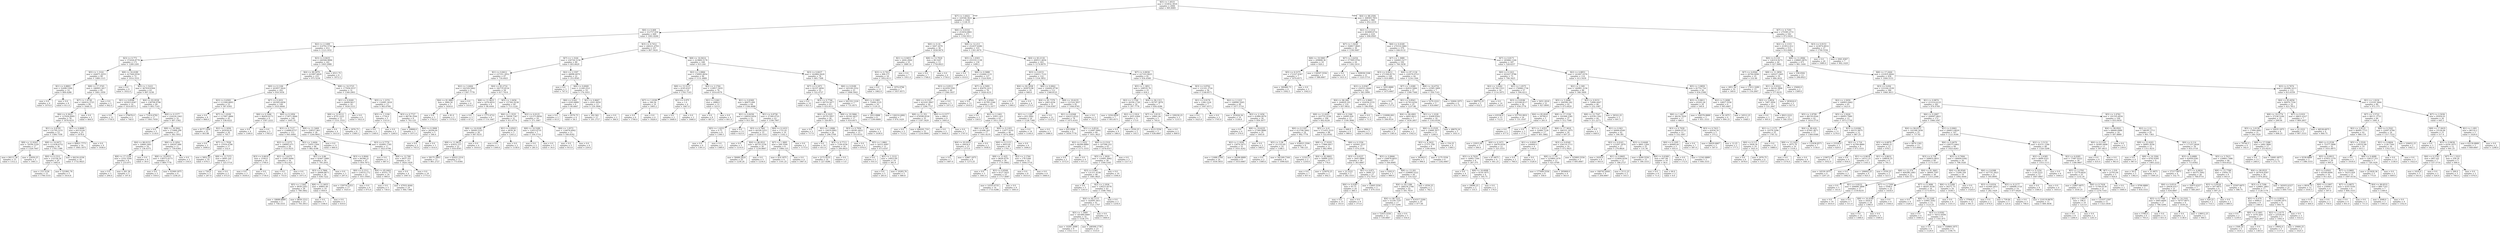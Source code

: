 digraph Tree {
node [shape=box] ;
0 [label="X[5] <= 1.8533\nmse = 333832.3918\nsamples = 2000\nvalue = 995.8085"] ;
1 [label="X[7] <= 3.4022\nmse = 320540.3621\nsamples = 1040\nvalue = 1128.35"] ;
0 -> 1 [labeldistance=2.5, labelangle=45, headlabel="True"] ;
2 [label="X[6] <= 0.468\nmse = 312757.656\nsamples = 669\nvalue = 1001.8266"] ;
1 -> 2 ;
3 [label="X[2] <= 2.1499\nmse = 314702.5742\nsamples = 412\nvalue = 1123.1432"] ;
2 -> 3 ;
4 [label="X[3] <= 0.773\nmse = 372026.8778\nsamples = 171\nvalue = 1289.2281"] ;
3 -> 4 ;
5 [label="X[5] <= 1.3142\nmse = 244071.8255\nsamples = 99\nvalue = 1489.1515"] ;
4 -> 5 ;
6 [label="X[1] <= 0.8893\nmse = 52498.5306\nsamples = 14\nvalue = 809.4286"] ;
5 -> 6 ;
7 [label="mse = 0.0\nsamples = 6\nvalue = 1074.0"] ;
6 -> 7 ;
8 [label="mse = 0.0\nsamples = 8\nvalue = 611.0"] ;
6 -> 8 ;
9 [label="X[8] <= 17.3745\nmse = 186993.3417\nsamples = 85\nvalue = 1601.1059"] ;
5 -> 9 ;
10 [label="X[7] <= 1.8738\nmse = 160414.3725\nsamples = 80\nvalue = 1648.55"] ;
9 -> 10 ;
11 [label="X[6] <= 0.3623\nmse = 127626.6095\nsamples = 78\nvalue = 1678.9231"] ;
10 -> 11 ;
12 [label="X[1] <= 0.8795\nmse = 131795.5151\nsamples = 53\nvalue = 1584.7358"] ;
11 -> 12 ;
13 [label="X[8] <= 12.9163\nmse = 79194.5329\nsamples = 17\nvalue = 1329.7647"] ;
12 -> 13 ;
14 [label="mse = 84111.36\nsamples = 15\nvalue = 1312.2"] ;
13 -> 14 ;
15 [label="mse = 22650.25\nsamples = 2\nvalue = 1461.5"] ;
13 -> 15 ;
16 [label="X[8] <= 14.0473\nmse = 111438.6752\nsamples = 36\nvalue = 1705.1389"] ;
12 -> 16 ;
17 [label="X[0] <= 0.1512\nmse = 132158.24\nsamples = 20\nvalue = 1683.6"] ;
16 -> 17 ;
18 [label="mse = 153.3156\nsamples = 15\nvalue = 1706.5333"] ;
17 -> 18 ;
19 [label="mse = 521861.76\nsamples = 5\nvalue = 1614.8"] ;
17 -> 19 ;
20 [label="mse = 84234.4336\nsamples = 16\nvalue = 1732.0625"] ;
16 -> 20 ;
21 [label="X[1] <= 0.8689\nmse = 60110.64\nsamples = 25\nvalue = 1878.6"] ;
11 -> 21 ;
22 [label="mse = 90821.7773\nsamples = 16\nvalue = 1845.1875"] ;
21 -> 22 ;
23 [label="mse = 0.0\nsamples = 9\nvalue = 1938.0"] ;
21 -> 23 ;
24 [label="mse = 0.0\nsamples = 2\nvalue = 464.0"] ;
10 -> 24 ;
25 [label="mse = 0.0\nsamples = 5\nvalue = 842.0"] ;
9 -> 25 ;
26 [label="X[8] <= 16.4189\nmse = 417440.0556\nsamples = 72\nvalue = 1014.3333"] ;
4 -> 26 ;
27 [label="mse = 0.0\nsamples = 9\nvalue = 1832.0"] ;
26 -> 27 ;
28 [label="X[5] <= 1.5223\nmse = 367918.6304\nsamples = 63\nvalue = 897.5238"] ;
26 -> 28 ;
29 [label="X[1] <= 0.8596\nmse = 165923.8367\nsamples = 14\nvalue = 1610.8571"] ;
28 -> 29 ;
30 [label="mse = 0.0\nsamples = 12\nvalue = 1756.0"] ;
29 -> 30 ;
31 [label="mse = 276676.0\nsamples = 2\nvalue = 740.0"] ;
29 -> 31 ;
32 [label="X[4] <= 83.9558\nmse = 238708.9796\nsamples = 49\nvalue = 693.7143"] ;
28 -> 32 ;
33 [label="mse = 71414.6782\nsamples = 17\nvalue = 1063.7059"] ;
32 -> 33 ;
34 [label="X[0] <= 0.1577\nmse = 216224.1943\nsamples = 32\nvalue = 497.1562"] ;
32 -> 34 ;
35 [label="mse = 0.0\nsamples = 5\nvalue = 1118.0"] ;
34 -> 35 ;
36 [label="X[8] <= 18.5842\nmse = 171668.299\nsamples = 27\nvalue = 382.1852"] ;
34 -> 36 ;
37 [label="X[4] <= 88.0153\nmse = 10660.2461\nsamples = 16\nvalue = 136.4375"] ;
36 -> 37 ;
38 [label="X[8] <= 17.1536\nmse = 2332.3594\nsamples = 8\nvalue = 233.875"] ;
37 -> 38 ;
39 [label="mse = 0.0\nsamples = 3\nvalue = 294.0"] ;
38 -> 39 ;
40 [label="mse = 261.36\nsamples = 5\nvalue = 197.8"] ;
38 -> 40 ;
41 [label="mse = 0.0\nsamples = 8\nvalue = 39.0"] ;
37 -> 41 ;
42 [label="X[6] <= 0.1854\nmse = 190247.686\nsamples = 11\nvalue = 739.6364"] ;
36 -> 42 ;
43 [label="X[8] <= 19.9553\nmse = 139372.6173\nsamples = 9\nvalue = 869.7778"] ;
42 -> 43 ;
44 [label="mse = 0.0\nsamples = 5\nvalue = 559.0"] ;
43 -> 44 ;
45 [label="mse = 41949.1875\nsamples = 4\nvalue = 1258.25"] ;
43 -> 45 ;
46 [label="mse = 0.0\nsamples = 2\nvalue = 154.0"] ;
42 -> 46 ;
47 [label="X[3] <= 0.9435\nmse = 240568.9896\nsamples = 241\nvalue = 1005.2988"] ;
3 -> 47 ;
48 [label="X[4] <= 89.5979\nmse = 221897.6829\nsamples = 233\nvalue = 975.5236"] ;
47 -> 48 ;
49 [label="X[0] <= 0.1106\nmse = 203957.5624\nsamples = 202\nvalue = 918.1634"] ;
48 -> 49 ;
50 [label="X[3] <= 0.6583\nmse = 113300.6693\nsamples = 53\nvalue = 587.8302"] ;
49 -> 50 ;
51 [label="mse = 0.0\nsamples = 8\nvalue = 868.0"] ;
50 -> 51 ;
52 [label="X[7] <= 1.0109\nmse = 117007.4884\nsamples = 45\nvalue = 538.0222"] ;
50 -> 52 ;
53 [label="mse = 8177.1456\nsamples = 25\nvalue = 403.88"] ;
52 -> 53 ;
54 [label="X[2] <= 2.1836\nmse = 202436.91\nsamples = 20\nvalue = 705.7"] ;
52 -> 54 ;
55 [label="mse = 0.0\nsamples = 3\nvalue = 1690.0"] ;
54 -> 55 ;
56 [label="X[7] <= 1.7938\nmse = 37016.4706\nsamples = 17\nvalue = 532.0"] ;
54 -> 56 ;
57 [label="mse = 5852.25\nsamples = 10\nvalue = 676.5"] ;
56 -> 57 ;
58 [label="X[8] <= 13.7372\nmse = 9095.102\nsamples = 7\nvalue = 325.5714"] ;
56 -> 58 ;
59 [label="mse = 726.0\nsamples = 5\nvalue = 267.0"] ;
58 -> 59 ;
60 [label="mse = 0.0\nsamples = 2\nvalue = 472.0"] ;
58 -> 60 ;
61 [label="X[7] <= 0.2031\nmse = 183583.6458\nsamples = 149\nvalue = 1035.6644"] ;
49 -> 61 ;
62 [label="X[6] <= 0.3266\nmse = 96450.6173\nsamples = 9\nvalue = 1507.2222"] ;
61 -> 62 ;
63 [label="mse = 0.0\nsamples = 4\nvalue = 1160.0"] ;
62 -> 63 ;
64 [label="mse = 0.0\nsamples = 5\nvalue = 1785.0"] ;
62 -> 64 ;
65 [label="X[0] <= 0.1856\nmse = 173971.0846\nsamples = 140\nvalue = 1005.35"] ;
61 -> 65 ;
66 [label="X[3] <= 0.7127\nmse = 114889.6757\nsamples = 112\nvalue = 945.4464"] ;
65 -> 66 ;
67 [label="X[2] <= 2.2275\nmse = 196663.071\nsamples = 26\nvalue = 1153.9231"] ;
66 -> 67 ;
68 [label="X[3] <= 0.6618\nmse = 2100.0\nsamples = 10\nvalue = 1700.0"] ;
67 -> 68 ;
69 [label="mse = 0.0\nsamples = 3\nvalue = 1630.0"] ;
68 -> 69 ;
70 [label="mse = 0.0\nsamples = 7\nvalue = 1730.0"] ;
68 -> 70 ;
71 [label="X[2] <= 3.6275\nmse = 15405.6094\nsamples = 16\nvalue = 812.625"] ;
67 -> 71 ;
72 [label="mse = 0.0\nsamples = 13\nvalue = 753.0"] ;
71 -> 72 ;
73 [label="mse = 0.0\nsamples = 3\nvalue = 1071.0"] ;
71 -> 73 ;
74 [label="X[2] <= 3.4404\nmse = 73055.1504\nsamples = 86\nvalue = 882.4186"] ;
66 -> 74 ;
75 [label="X[1] <= 0.86\nmse = 45467.5989\nsamples = 39\nvalue = 795.2051"] ;
74 -> 75 ;
76 [label="X[3] <= 0.7866\nmse = 26848.8673\nsamples = 36\nvalue = 836.7222"] ;
75 -> 76 ;
77 [label="X[5] <= 1.5362\nmse = 9939.2263\nsamples = 26\nvalue = 789.3462"] ;
76 -> 77 ;
78 [label="mse = 18688.8889\nsamples = 3\nvalue = 758.3333"] ;
77 -> 78 ;
79 [label="mse = 8656.1512\nsamples = 23\nvalue = 793.3913"] ;
77 -> 79 ;
80 [label="X[8] <= 11.9455\nmse = 49805.49\nsamples = 10\nvalue = 959.9"] ;
76 -> 80 ;
81 [label="mse = 0.0\nsamples = 7\nvalue = 1106.0"] ;
80 -> 81 ;
82 [label="mse = 0.0\nsamples = 3\nvalue = 619.0"] ;
80 -> 82 ;
83 [label="mse = 0.0\nsamples = 3\nvalue = 297.0"] ;
75 -> 83 ;
84 [label="X[3] <= 0.9044\nmse = 84398.21\nsamples = 47\nvalue = 954.7872"] ;
74 -> 84 ;
85 [label="X[0] <= 0.1512\nmse = 118533.172\nsamples = 23\nvalue = 1011.9565"] ;
84 -> 85 ;
86 [label="mse = 159716.2353\nsamples = 17\nvalue = 1025.0"] ;
85 -> 86 ;
87 [label="mse = 0.0\nsamples = 6\nvalue = 975.0"] ;
85 -> 87 ;
88 [label="X[4] <= 85.0402\nmse = 45551.75\nsamples = 24\nvalue = 900.0"] ;
84 -> 88 ;
89 [label="mse = 0.0\nsamples = 5\nvalue = 730.0"] ;
88 -> 89 ;
90 [label="mse = 47932.4044\nsamples = 19\nvalue = 944.7368"] ;
88 -> 90 ;
91 [label="X[8] <= 11.5469\nmse = 338527.963\nsamples = 28\nvalue = 1244.9643"] ;
65 -> 91 ;
92 [label="mse = 0.0\nsamples = 11\nvalue = 660.0"] ;
91 -> 92 ;
93 [label="X[3] <= 0.7779\nmse = 192895.7785\nsamples = 17\nvalue = 1623.4706"] ;
91 -> 93 ;
94 [label="mse = 0.0\nsamples = 3\nvalue = 687.0"] ;
93 -> 94 ;
95 [label="X[8] <= 12.768\nmse = 6037.551\nsamples = 14\nvalue = 1824.1429"] ;
93 -> 95 ;
96 [label="mse = 0.0\nsamples = 4\nvalue = 1947.0"] ;
95 -> 96 ;
97 [label="mse = 0.0\nsamples = 10\nvalue = 1775.0"] ;
95 -> 97 ;
98 [label="X[8] <= 14.5725\nmse = 177656.9157\nsamples = 31\nvalue = 1349.2903"] ;
48 -> 98 ;
99 [label="X[1] <= 0.9269\nmse = 24609.0617\nsamples = 18\nvalue = 1628.2222"] ;
98 -> 99 ;
100 [label="X[8] <= 12.9112\nmse = 8751.2222\nsamples = 12\nvalue = 1531.3333"] ;
99 -> 100 ;
101 [label="mse = 0.0\nsamples = 4\nvalue = 1415.0"] ;
100 -> 101 ;
102 [label="mse = 2976.75\nsamples = 8\nvalue = 1589.5"] ;
100 -> 102 ;
103 [label="mse = 0.0\nsamples = 6\nvalue = 1822.0"] ;
99 -> 103 ;
104 [label="X[5] <= 1.2374\nmse = 132681.3018\nsamples = 13\nvalue = 963.0769"] ;
98 -> 104 ;
105 [label="X[5] <= 1.1194\nmse = 1734.0\nsamples = 5\nvalue = 1315.0"] ;
104 -> 105 ;
106 [label="mse = 0.0\nsamples = 3\nvalue = 1349.0"] ;
105 -> 106 ;
107 [label="mse = 0.0\nsamples = 2\nvalue = 1264.0"] ;
105 -> 107 ;
108 [label="X[3] <= 0.7727\nmse = 88738.3594\nsamples = 8\nvalue = 743.125"] ;
104 -> 108 ;
109 [label="mse = 20808.0\nsamples = 3\nvalue = 1071.0"] ;
108 -> 109 ;
110 [label="X[6] <= 0.3908\nmse = 26294.64\nsamples = 5\nvalue = 546.4"] ;
108 -> 110 ;
111 [label="mse = 0.0\nsamples = 2\nvalue = 745.0"] ;
110 -> 111 ;
112 [label="mse = 0.0\nsamples = 3\nvalue = 414.0"] ;
110 -> 112 ;
113 [label="mse = 6511.75\nsamples = 8\nvalue = 1872.5"] ;
47 -> 113 ;
114 [label="X[3] <= 0.7412\nmse = 248221.4703\nsamples = 257\nvalue = 807.3424"] ;
2 -> 114 ;
115 [label="X[7] <= 1.3164\nmse = 230726.5156\nsamples = 89\nvalue = 603.6629"] ;
114 -> 115 ;
116 [label="X[1] <= 0.8412\nmse = 237351.2052\nsamples = 67\nvalue = 718.4925"] ;
115 -> 116 ;
117 [label="X[2] <= 3.4404\nmse = 102329.5062\nsamples = 9\nvalue = 1367.7778"] ;
116 -> 117 ;
118 [label="X[4] <= 81.9883\nmse = 3964.56\nsamples = 5\nvalue = 1650.8"] ;
117 -> 118 ;
119 [label="mse = 0.0\nsamples = 3\nvalue = 1702.0"] ;
118 -> 119 ;
120 [label="mse = 81.0\nsamples = 2\nvalue = 1574.0"] ;
118 -> 120 ;
121 [label="mse = 0.0\nsamples = 4\nvalue = 1014.0"] ;
117 -> 121 ;
122 [label="X[4] <= 83.2732\nmse = 182735.8124\nsamples = 58\nvalue = 617.7414"] ;
116 -> 122 ;
123 [label="X[8] <= 11.9633\nmse = 1676.6914\nsamples = 9\nvalue = 98.4444"] ;
122 -> 123 ;
124 [label="mse = 0.0\nsamples = 3\nvalue = 67.0"] ;
123 -> 124 ;
125 [label="mse = 1773.4722\nsamples = 6\nvalue = 114.1667"] ;
123 -> 125 ;
126 [label="X[5] <= 1.0456\nmse = 157362.9238\nsamples = 49\nvalue = 713.1224"] ;
122 -> 126 ;
127 [label="X[6] <= 1.3535\nmse = 70938.7347\nsamples = 31\nvalue = 911.6774"] ;
126 -> 127 ;
128 [label="X[8] <= 14.0108\nmse = 58449.5325\nsamples = 26\nvalue = 847.9231"] ;
127 -> 128 ;
129 [label="X[8] <= 11.9633\nmse = 63432.157\nsamples = 22\nvalue = 818.4545"] ;
128 -> 129 ;
130 [label="mse = 58175.2893\nsamples = 11\nvalue = 861.2727"] ;
129 -> 130 ;
131 [label="mse = 65022.2314\nsamples = 11\nvalue = 775.6364"] ;
129 -> 131 ;
132 [label="mse = 0.0\nsamples = 4\nvalue = 1010.0"] ;
128 -> 132 ;
133 [label="X[1] <= 0.8503\nmse = 4839.36\nsamples = 5\nvalue = 1243.2"] ;
127 -> 133 ;
134 [label="mse = 0.0\nsamples = 3\nvalue = 1300.0"] ;
133 -> 134 ;
135 [label="mse = 0.0\nsamples = 2\nvalue = 1158.0"] ;
133 -> 135 ;
136 [label="X[2] <= 6.0125\nmse = 121373.8056\nsamples = 18\nvalue = 371.1667"] ;
126 -> 136 ;
137 [label="X[8] <= 10.5289\nmse = 12453.6735\nsamples = 7\nvalue = 104.5714"] ;
136 -> 137 ;
138 [label="mse = 0.0\nsamples = 2\nvalue = 281.0"] ;
137 -> 138 ;
139 [label="mse = 4.0\nsamples = 5\nvalue = 34.0"] ;
137 -> 139 ;
140 [label="X[6] <= 1.0572\nmse = 116676.6942\nsamples = 11\nvalue = 540.8182"] ;
136 -> 140 ;
141 [label="mse = 0.0\nsamples = 5\nvalue = 915.0"] ;
140 -> 141 ;
142 [label="mse = 0.0\nsamples = 6\nvalue = 229.0"] ;
140 -> 142 ;
143 [label="X[2] <= 2.1597\nmse = 48098.4979\nsamples = 22\nvalue = 253.9545"] ;
115 -> 143 ;
144 [label="mse = 0.0\nsamples = 3\nvalue = 747.0"] ;
143 -> 144 ;
145 [label="X[6] <= 0.6949\nmse = 11249.2521\nsamples = 19\nvalue = 176.1053"] ;
143 -> 145 ;
146 [label="X[6] <= 0.641\nmse = 6393.8889\nsamples = 6\nvalue = 60.6667"] ;
145 -> 146 ;
147 [label="mse = 0.0\nsamples = 2\nvalue = 65.0"] ;
146 -> 147 ;
148 [label="mse = 9576.75\nsamples = 4\nvalue = 58.5"] ;
146 -> 148 ;
149 [label="X[1] <= 0.8667\nmse = 4501.0059\nsamples = 13\nvalue = 229.3846"] ;
145 -> 149 ;
150 [label="mse = 182.562\nsamples = 11\nvalue = 201.2727"] ;
149 -> 150 ;
151 [label="mse = 0.0\nsamples = 2\nvalue = 384.0"] ;
149 -> 151 ;
152 [label="X[8] <= 16.9414\nmse = 223869.5178\nsamples = 168\nvalue = 915.244"] ;
114 -> 152 ;
153 [label="X[2] <= 2.0866\nmse = 176005.8054\nsamples = 90\nvalue = 1131.4889"] ;
152 -> 153 ;
154 [label="X[8] <= 15.5137\nmse = 4145.6327\nsamples = 14\nvalue = 1765.7143"] ;
153 -> 154 ;
155 [label="X[7] <= 1.0199\nmse = 346.56\nsamples = 10\nvalue = 1805.2"] ;
154 -> 155 ;
156 [label="mse = 0.0\nsamples = 6\nvalue = 1790.0"] ;
155 -> 156 ;
157 [label="mse = 0.0\nsamples = 4\nvalue = 1828.0"] ;
155 -> 157 ;
158 [label="X[1] <= 0.975\nmse = 1.0\nsamples = 4\nvalue = 1667.0"] ;
154 -> 158 ;
159 [label="mse = 0.0\nsamples = 2\nvalue = 1668.0"] ;
158 -> 159 ;
160 [label="mse = 0.0\nsamples = 2\nvalue = 1666.0"] ;
158 -> 160 ;
161 [label="X[2] <= 2.1764\nmse = 119917.5935\nsamples = 76\nvalue = 1014.6579"] ;
153 -> 161 ;
162 [label="X[1] <= 0.841\nmse = 2888.0\nsamples = 12\nvalue = 525.0"] ;
161 -> 162 ;
163 [label="mse = 0.0\nsamples = 8\nvalue = 487.0"] ;
162 -> 163 ;
164 [label="mse = 0.0\nsamples = 4\nvalue = 601.0"] ;
162 -> 164 ;
165 [label="X[1] <= 0.8369\nmse = 88475.499\nsamples = 64\nvalue = 1106.4688"] ;
161 -> 165 ;
166 [label="X[1] <= 0.8258\nmse = 138916.0454\nsamples = 21\nvalue = 915.381"] ;
165 -> 166 ;
167 [label="X[5] <= 1.0253\nmse = 0.75\nsamples = 8\nvalue = 1390.5"] ;
166 -> 167 ;
168 [label="mse = 0.0\nsamples = 6\nvalue = 1391.0"] ;
167 -> 168 ;
169 [label="mse = 0.0\nsamples = 2\nvalue = 1389.0"] ;
167 -> 169 ;
170 [label="mse = 0.0\nsamples = 13\nvalue = 623.0"] ;
166 -> 170 ;
171 [label="X[1] <= 0.8758\nmse = 37300.0725\nsamples = 43\nvalue = 1199.7907"] ;
165 -> 171 ;
172 [label="X[3] <= 0.7961\nmse = 44328.5253\nsamples = 33\nvalue = 1229.3333"] ;
171 -> 172 ;
173 [label="mse = 0.0\nsamples = 3\nvalue = 1214.0"] ;
172 -> 173 ;
174 [label="X[4] <= 86.9521\nmse = 48735.5156\nsamples = 30\nvalue = 1230.8667"] ;
172 -> 174 ;
175 [label="mse = 58480.2624\nsamples = 25\nvalue = 1230.24"] ;
174 -> 175 ;
176 [label="mse = 0.0\nsamples = 5\nvalue = 1234.0"] ;
174 -> 176 ;
177 [label="X[0] <= 0.1433\nmse = 1721.61\nsamples = 10\nvalue = 1102.3"] ;
171 -> 177 ;
178 [label="X[7] <= 1.3895\nmse = 500.3594\nsamples = 8\nvalue = 1084.125"] ;
177 -> 178 ;
179 [label="mse = 414.1875\nsamples = 4\nvalue = 1101.25"] ;
178 -> 179 ;
180 [label="mse = 0.0\nsamples = 4\nvalue = 1067.0"] ;
178 -> 180 ;
181 [label="mse = 0.0\nsamples = 2\nvalue = 1175.0"] ;
177 -> 181 ;
182 [label="X[3] <= 0.8437\nmse = 162884.0429\nsamples = 78\nvalue = 665.7308"] ;
152 -> 182 ;
183 [label="X[7] <= 0.1871\nmse = 92337.4856\nsamples = 55\nvalue = 522.4727"] ;
182 -> 183 ;
184 [label="mse = 0.0\nsamples = 10\nvalue = 921.0"] ;
183 -> 184 ;
185 [label="X[3] <= 0.7746\nmse = 69719.5477\nsamples = 45\nvalue = 433.9111"] ;
183 -> 185 ;
186 [label="X[0] <= 0.1025\nmse = 29755.5957\nsamples = 28\nvalue = 326.6071"] ;
185 -> 186 ;
187 [label="mse = 0.0\nsamples = 2\nvalue = 717.0"] ;
186 -> 187 ;
188 [label="X[1] <= 1.0086\nmse = 19419.0902\nsamples = 26\nvalue = 296.5769"] ;
186 -> 188 ;
189 [label="mse = 0.0\nsamples = 10\nvalue = 451.0"] ;
188 -> 189 ;
190 [label="X[3] <= 0.7713\nmse = 7336.9336\nsamples = 16\nvalue = 200.0625"] ;
188 -> 190 ;
191 [label="mse = 2172.9235\nsamples = 14\nvalue = 227.9286"] ;
190 -> 191 ;
192 [label="mse = 0.0\nsamples = 2\nvalue = 5.0"] ;
190 -> 192 ;
193 [label="X[8] <= 19.5866\nmse = 85342.4637\nsamples = 17\nvalue = 610.6471"] ;
185 -> 193 ;
194 [label="X[3] <= 0.7956\nmse = 69381.6622\nsamples = 15\nvalue = 553.9333"] ;
193 -> 194 ;
195 [label="mse = 0.0\nsamples = 3\nvalue = 876.0"] ;
194 -> 195 ;
196 [label="X[5] <= 1.0861\nmse = 54312.4097\nsamples = 12\nvalue = 473.4167"] ;
194 -> 196 ;
197 [label="mse = 0.0\nsamples = 2\nvalue = 931.0"] ;
196 -> 197 ;
198 [label="X[5] <= 1.3122\nmse = 14923.09\nsamples = 10\nvalue = 381.9"] ;
196 -> 198 ;
199 [label="mse = 0.0\nsamples = 5\nvalue = 283.0"] ;
198 -> 199 ;
200 [label="mse = 10283.76\nsamples = 5\nvalue = 480.8"] ;
198 -> 200 ;
201 [label="mse = 0.0\nsamples = 2\nvalue = 1036.0"] ;
193 -> 201 ;
202 [label="X[6] <= 0.9189\nmse = 165149.2552\nsamples = 23\nvalue = 1008.3043"] ;
182 -> 202 ;
203 [label="mse = 261332.1224\nsamples = 7\nvalue = 731.8571"] ;
202 -> 203 ;
204 [label="X[0] <= 0.1083\nmse = 75006.3125\nsamples = 16\nvalue = 1129.25"] ;
202 -> 204 ;
205 [label="mse = 1912.0988\nsamples = 9\nvalue = 1249.8889"] ;
204 -> 205 ;
206 [label="mse = 126214.4082\nsamples = 7\nvalue = 974.1429"] ;
204 -> 206 ;
207 [label="X[6] <= 0.0316\nmse = 253654.8861\nsamples = 371\nvalue = 1356.5013"] ;
1 -> 207 ;
208 [label="X[0] <= 0.16\nmse = 5007.2078\nsamples = 38\nvalue = 1838.9474"] ;
207 -> 208 ;
209 [label="X[1] <= 0.9453\nmse = 2604.2944\nsamples = 25\nvalue = 1880.16"] ;
208 -> 209 ;
210 [label="X[3] <= 0.7412\nmse = 906.571\nsamples = 18\nvalue = 1852.6111"] ;
209 -> 210 ;
211 [label="mse = 0.0\nsamples = 11\nvalue = 1862.0"] ;
210 -> 211 ;
212 [label="mse = 1974.9796\nsamples = 7\nvalue = 1837.8571"] ;
210 -> 212 ;
213 [label="mse = 0.0\nsamples = 7\nvalue = 1951.0"] ;
209 -> 213 ;
214 [label="X[8] <= 13.7918\nmse = 80.5207\nsamples = 13\nvalue = 1759.6923"] ;
208 -> 214 ;
215 [label="mse = 0.0\nsamples = 7\nvalue = 1768.0"] ;
214 -> 215 ;
216 [label="mse = 0.0\nsamples = 6\nvalue = 1750.0"] ;
214 -> 216 ;
217 [label="X[8] <= 12.213\nmse = 252437.6286\nsamples = 333\nvalue = 1301.4474"] ;
207 -> 217 ;
218 [label="X[5] <= 1.0303\nmse = 255319.1138\nsamples = 130\nvalue = 1499.2"] ;
217 -> 218 ;
219 [label="mse = 0.0\nsamples = 3\nvalue = 410.0"] ;
218 -> 219 ;
220 [label="X[6] <= 0.5888\nmse = 232664.1131\nsamples = 127\nvalue = 1524.9291"] ;
218 -> 220 ;
221 [label="X[3] <= 0.8511\nmse = 422450.5581\nsamples = 49\nvalue = 1360.1837"] ;
220 -> 221 ;
222 [label="X[0] <= 0.1323\nmse = 423241.0847\nsamples = 44\nvalue = 1290.7727"] ;
221 -> 222 ;
223 [label="X[8] <= 11.351\nmse = 479598.0539\nsamples = 35\nvalue = 1187.3429"] ;
222 -> 223 ;
224 [label="mse = 0.0\nsamples = 2\nvalue = 713.0"] ;
223 -> 224 ;
225 [label="mse = 494201.719\nsamples = 33\nvalue = 1216.0909"] ;
223 -> 225 ;
226 [label="X[0] <= 0.1577\nmse = 686.0\nsamples = 9\nvalue = 1693.0"] ;
222 -> 226 ;
227 [label="mse = 0.0\nsamples = 2\nvalue = 1644.0"] ;
226 -> 227 ;
228 [label="mse = 0.0\nsamples = 7\nvalue = 1707.0"] ;
226 -> 228 ;
229 [label="mse = 0.0\nsamples = 5\nvalue = 1971.0"] ;
221 -> 229 ;
230 [label="X[7] <= 4.5091\nmse = 85678.1415\nsamples = 78\nvalue = 1628.4231"] ;
220 -> 230 ;
231 [label="mse = 0.0\nsamples = 13\nvalue = 1910.0"] ;
230 -> 231 ;
232 [label="X[7] <= 4.6564\nmse = 83785.2346\nsamples = 65\nvalue = 1572.1077"] ;
230 -> 232 ;
233 [label="mse = 0.0\nsamples = 2\nvalue = 330.0"] ;
232 -> 233 ;
234 [label="X[2] <= 2.1401\nmse = 35911.423\nsamples = 63\nvalue = 1611.5397"] ;
232 -> 234 ;
235 [label="X[6] <= 0.749\nmse = 61496.263\nsamples = 17\nvalue = 1441.8235"] ;
234 -> 235 ;
236 [label="X[4] <= 93.9351\nmse = 29434.0\nsamples = 15\nvalue = 1373.0"] ;
235 -> 236 ;
237 [label="mse = 0.0\nsamples = 7\nvalue = 1487.0"] ;
236 -> 237 ;
238 [label="mse = 33867.1875\nsamples = 8\nvalue = 1273.25"] ;
236 -> 238 ;
239 [label="mse = 0.0\nsamples = 2\nvalue = 1958.0"] ;
235 -> 239 ;
240 [label="X[0] <= 0.1203\nmse = 11877.4102\nsamples = 46\nvalue = 1674.2609"] ;
234 -> 240 ;
241 [label="X[0] <= 0.1115\nmse = 8053.81\nsamples = 40\nvalue = 1701.3"] ;
240 -> 241 ;
242 [label="X[8] <= 11.625\nmse = 9628.4379\nsamples = 26\nvalue = 1731.8462"] ;
241 -> 242 ;
243 [label="mse = 0.0\nsamples = 3\nvalue = 1841.0"] ;
242 -> 243 ;
244 [label="X[3] <= 0.8508\nmse = 9127.5425\nsamples = 23\nvalue = 1717.6087"] ;
242 -> 244 ;
245 [label="mse = 14355.6735\nsamples = 14\nvalue = 1733.4286"] ;
244 -> 245 ;
246 [label="mse = 0.0\nsamples = 9\nvalue = 1693.0"] ;
244 -> 246 ;
247 [label="X[2] <= 2.1764\nmse = 178.5306\nsamples = 14\nvalue = 1644.5714"] ;
241 -> 247 ;
248 [label="mse = 0.0\nsamples = 8\nvalue = 1633.0"] ;
247 -> 248 ;
249 [label="mse = 0.0\nsamples = 6\nvalue = 1660.0"] ;
247 -> 249 ;
250 [label="mse = 0.0\nsamples = 6\nvalue = 1494.0"] ;
240 -> 250 ;
251 [label="X[4] <= 83.2118\nmse = 209511.4656\nsamples = 203\nvalue = 1174.8079"] ;
217 -> 251 ;
252 [label="X[3] <= 0.8151\nmse = 134011.7122\nsamples = 122\nvalue = 1334.3852"] ;
251 -> 252 ;
253 [label="X[4] <= 82.5938\nmse = 302670.96\nsamples = 10\nvalue = 948.8"] ;
252 -> 253 ;
254 [label="mse = 0.0\nsamples = 6\nvalue = 1398.0"] ;
253 -> 254 ;
255 [label="mse = 0.0\nsamples = 4\nvalue = 275.0"] ;
253 -> 255 ;
256 [label="X[6] <= 0.0842\nmse = 104492.9738\nsamples = 112\nvalue = 1368.8125"] ;
252 -> 256 ;
257 [label="X[4] <= 81.7379\nmse = 2463.4256\nsamples = 31\nvalue = 1164.8387"] ;
256 -> 257 ;
258 [label="X[1] <= 1.1287\nmse = 652.2992\nsamples = 19\nvalue = 1128.7368"] ;
257 -> 258 ;
259 [label="mse = 0.0\nsamples = 14\nvalue = 1144.0"] ;
258 -> 259 ;
260 [label="mse = 0.0\nsamples = 5\nvalue = 1086.0"] ;
258 -> 260 ;
261 [label="mse = 0.0\nsamples = 12\nvalue = 1222.0"] ;
257 -> 261 ;
262 [label="X[8] <= 19.6235\nmse = 121524.3057\nsamples = 81\nvalue = 1446.8765"] ;
256 -> 262 ;
263 [label="X[1] <= 0.8368\nmse = 104215.6522\nsamples = 78\nvalue = 1475.4103"] ;
262 -> 263 ;
264 [label="mse = 835.9506\nsamples = 9\nvalue = 1659.7778"] ;
263 -> 264 ;
265 [label="X[1] <= 0.8516\nmse = 112687.9992\nsamples = 69\nvalue = 1451.3623"] ;
263 -> 265 ;
266 [label="X[2] <= 2.1432\nmse = 80266.8889\nsamples = 6\nvalue = 1171.3333"] ;
265 -> 266 ;
267 [label="mse = 0.0\nsamples = 2\nvalue = 1572.0"] ;
266 -> 267 ;
268 [label="mse = 0.0\nsamples = 4\nvalue = 971.0"] ;
266 -> 268 ;
269 [label="X[0] <= 0.1519\nmse = 107596.253\nsamples = 63\nvalue = 1478.0317"] ;
265 -> 269 ;
270 [label="X[5] <= 1.3929\nmse = 110491.4902\nsamples = 58\nvalue = 1500.5345"] ;
269 -> 270 ;
271 [label="X[3] <= 0.881\nmse = 131311.4336\nsamples = 48\nvalue = 1481.0625"] ;
270 -> 271 ;
272 [label="mse = 0.0\nsamples = 5\nvalue = 1243.0"] ;
271 -> 272 ;
273 [label="X[2] <= 2.1836\nmse = 139223.9578\nsamples = 43\nvalue = 1508.7442"] ;
271 -> 273 ;
274 [label="X[4] <= 82.1115\nmse = 142695.3611\nsamples = 41\nvalue = 1521.1707"] ;
273 -> 274 ;
275 [label="X[5] <= 1.1669\nmse = 181480.0469\nsamples = 32\nvalue = 1538.375"] ;
274 -> 275 ;
276 [label="mse = 10281.2099\nsamples = 9\nvalue = 1552.1111"] ;
275 -> 276 ;
277 [label="mse = 248368.1739\nsamples = 23\nvalue = 1533.0"] ;
275 -> 277 ;
278 [label="mse = 0.0\nsamples = 9\nvalue = 1460.0"] ;
274 -> 278 ;
279 [label="mse = 0.0\nsamples = 2\nvalue = 1254.0"] ;
273 -> 279 ;
280 [label="mse = 0.0\nsamples = 10\nvalue = 1594.0"] ;
270 -> 280 ;
281 [label="mse = 0.0\nsamples = 5\nvalue = 1217.0"] ;
269 -> 281 ;
282 [label="mse = 0.0\nsamples = 3\nvalue = 705.0"] ;
262 -> 282 ;
283 [label="X[7] <= 4.8036\nmse = 227103.9025\nsamples = 81\nvalue = 934.4568"] ;
251 -> 283 ;
284 [label="X[5] <= 1.3851\nmse = 108535.76\nsamples = 25\nvalue = 454.2"] ;
283 -> 284 ;
285 [label="X[2] <= 2.1764\nmse = 26104.1728\nsamples = 18\nvalue = 297.7778"] ;
284 -> 285 ;
286 [label="mse = 1034.6939\nsamples = 7\nvalue = 493.8571"] ;
285 -> 286 ;
287 [label="X[2] <= 2.1914\nmse = 2021.6364\nsamples = 11\nvalue = 173.0"] ;
285 -> 287 ;
288 [label="mse = 0.0\nsamples = 9\nvalue = 188.0"] ;
287 -> 288 ;
289 [label="mse = 5550.25\nsamples = 2\nvalue = 105.5"] ;
287 -> 289 ;
290 [label="X[4] <= 94.1311\nmse = 95797.3878\nsamples = 7\nvalue = 856.4286"] ;
284 -> 290 ;
291 [label="X[7] <= 3.9119\nmse = 10801.84\nsamples = 5\nvalue = 705.6"] ;
290 -> 291 ;
292 [label="mse = 6123.5556\nsamples = 3\nvalue = 636.6667"] ;
291 -> 292 ;
293 [label="mse = 0.0\nsamples = 2\nvalue = 809.0"] ;
291 -> 293 ;
294 [label="mse = 109230.25\nsamples = 2\nvalue = 1233.5"] ;
290 -> 294 ;
295 [label="X[3] <= 0.8762\nmse = 131101.3724\nsamples = 56\nvalue = 1148.8571"] ;
283 -> 295 ;
296 [label="X[1] <= 0.9176\nmse = 1306.1224\nsamples = 7\nvalue = 1647.8571"] ;
295 -> 296 ;
297 [label="mse = 0.0\nsamples = 5\nvalue = 1625.0"] ;
296 -> 297 ;
298 [label="mse = 0.0\nsamples = 2\nvalue = 1705.0"] ;
296 -> 298 ;
299 [label="X[2] <= 2.1223\nmse = 108990.3265\nsamples = 49\nvalue = 1077.5714"] ;
295 -> 299 ;
300 [label="mse = 103426.56\nsamples = 10\nvalue = 1538.8"] ;
299 -> 300 ;
301 [label="X[2] <= 2.1456\nmse = 41884.0079\nsamples = 39\nvalue = 959.3077"] ;
299 -> 301 ;
302 [label="mse = 0.0\nsamples = 4\nvalue = 570.0"] ;
301 -> 302 ;
303 [label="X[8] <= 19.6235\nmse = 27369.9886\nsamples = 35\nvalue = 1003.8"] ;
301 -> 303 ;
304 [label="X[2] <= 2.1836\nmse = 15674.5473\nsamples = 33\nvalue = 1031.4242"] ;
303 -> 304 ;
305 [label="mse = 11688.5764\nsamples = 24\nvalue = 1030.5833"] ;
304 -> 305 ;
306 [label="mse = 26296.8889\nsamples = 9\nvalue = 1033.6667"] ;
304 -> 306 ;
307 [label="mse = 0.0\nsamples = 2\nvalue = 548.0"] ;
303 -> 307 ;
308 [label="X[4] <= 88.2594\nmse = 308583.7851\nsamples = 960\nvalue = 852.2219"] ;
0 -> 308 [labeldistance=2.5, labelangle=-45, headlabel="False"] ;
309 [label="X[2] <= 2.1214\nmse = 303689.6732\nsamples = 418\nvalue = 696.8565"] ;
308 -> 309 ;
310 [label="X[7] <= 1.9229\nmse = 358817.4845\nsamples = 39\nvalue = 1190.9487"] ;
309 -> 310 ;
311 [label="X[8] <= 19.5983\nmse = 209808.36\nsamples = 10\nvalue = 926.2"] ;
310 -> 311 ;
312 [label="X[5] <= 8.5375\nmse = 172327.8367\nsamples = 7\nvalue = 1070.8571"] ;
311 -> 312 ;
313 [label="mse = 300480.75\nsamples = 4\nvalue = 1092.5"] ;
312 -> 313 ;
314 [label="mse = 0.0\nsamples = 3\nvalue = 1042.0"] ;
312 -> 314 ;
315 [label="mse = 134507.5556\nsamples = 3\nvalue = 588.6667"] ;
311 -> 315 ;
316 [label="X[7] <= 2.6254\nmse = 377695.9762\nsamples = 29\nvalue = 1282.2414"] ;
310 -> 316 ;
317 [label="mse = 0.0\nsamples = 8\nvalue = 1431.0"] ;
316 -> 317 ;
318 [label="mse = 509938.5306\nsamples = 21\nvalue = 1225.5714"] ;
316 -> 318 ;
319 [label="X[6] <= 0.4169\nmse = 270310.5882\nsamples = 379\nvalue = 646.0132"] ;
309 -> 319 ;
320 [label="X[7] <= 1.3989\nmse = 326063.5277\nsamples = 192\nvalue = 760.3438"] ;
319 -> 320 ;
321 [label="X[3] <= 0.9412\nmse = 271500.8174\nsamples = 148\nvalue = 619.4865"] ;
320 -> 321 ;
322 [label="X[3] <= 0.9367\nmse = 250551.0448\nsamples = 142\nvalue = 583.3099"] ;
321 -> 322 ;
323 [label="X[4] <= 86.284\nmse = 244829.193\nsamples = 119\nvalue = 657.9832"] ;
322 -> 323 ;
324 [label="X[8] <= 12.4203\nmse = 243735.2538\nsamples = 106\nvalue = 602.6226"] ;
323 -> 324 ;
325 [label="X[0] <= 0.1187\nmse = 413746.5062\nsamples = 18\nvalue = 992.7778"] ;
324 -> 325 ;
326 [label="X[5] <= 5.58\nmse = 311333.85\nsamples = 10\nvalue = 1188.5"] ;
325 -> 326 ;
327 [label="mse = 0.0\nsamples = 2\nvalue = 1580.0"] ;
326 -> 327 ;
328 [label="mse = 341269.7344\nsamples = 8\nvalue = 1090.625"] ;
326 -> 328 ;
329 [label="mse = 434023.3594\nsamples = 8\nvalue = 748.125"] ;
325 -> 329 ;
330 [label="X[5] <= 4.41\nmse = 171455.3533\nsamples = 88\nvalue = 522.8182"] ;
324 -> 330 ;
331 [label="X[8] <= 17.9193\nmse = 77866.9917\nsamples = 11\nvalue = 862.9091"] ;
330 -> 331 ;
332 [label="mse = 12321.0\nsamples = 2\nvalue = 1254.0"] ;
331 -> 332 ;
333 [label="X[4] <= 82.8802\nmse = 50890.2222\nsamples = 9\nvalue = 776.0"] ;
331 -> 333 ;
334 [label="mse = 0.0\nsamples = 7\nvalue = 857.0"] ;
333 -> 334 ;
335 [label="mse = 125670.25\nsamples = 2\nvalue = 492.5"] ;
333 -> 335 ;
336 [label="X[6] <= 0.1556\nmse = 165941.5557\nsamples = 77\nvalue = 474.2338"] ;
330 -> 336 ;
337 [label="X[3] <= 0.6237\nmse = 3445.0889\nsamples = 30\nvalue = 363.6667"] ;
336 -> 337 ;
338 [label="mse = 22.2222\nsamples = 3\nvalue = 282.3333"] ;
337 -> 338 ;
339 [label="X[1] <= 0.871\nmse = 3008.727\nsamples = 27\nvalue = 372.7037"] ;
337 -> 339 ;
340 [label="X[6] <= 0.0387\nmse = 93.75\nsamples = 24\nvalue = 360.5"] ;
339 -> 340 ;
341 [label="mse = 0.0\nsamples = 15\nvalue = 353.0"] ;
340 -> 341 ;
342 [label="mse = 0.0\nsamples = 9\nvalue = 373.0"] ;
340 -> 342 ;
343 [label="mse = 15605.5556\nsamples = 3\nvalue = 470.3333"] ;
339 -> 343 ;
344 [label="X[3] <= 0.8666\nmse = 256878.6655\nsamples = 47\nvalue = 544.8085"] ;
336 -> 344 ;
345 [label="mse = 5202.0\nsamples = 3\nvalue = 989.0"] ;
344 -> 345 ;
346 [label="X[8] <= 13.201\nmse = 259668.5222\nsamples = 44\nvalue = 514.5227"] ;
344 -> 346 ;
347 [label="X[4] <= 83.1286\nmse = 268234.2766\nsamples = 42\nvalue = 501.7619"] ;
346 -> 347 ;
348 [label="X[4] <= 80.7222\nmse = 51256.7197\nsamples = 17\nvalue = 537.5294"] ;
347 -> 348 ;
349 [label="mse = 72453.5556\nsamples = 12\nvalue = 530.6667"] ;
348 -> 349 ;
350 [label="mse = 0.0\nsamples = 5\nvalue = 554.0"] ;
348 -> 350 ;
351 [label="mse = 414317.5264\nsamples = 25\nvalue = 477.44"] ;
347 -> 351 ;
352 [label="mse = 4556.25\nsamples = 2\nvalue = 782.5"] ;
346 -> 352 ;
353 [label="X[0] <= 0.1366\nmse = 24995.929\nsamples = 13\nvalue = 1109.3846"] ;
323 -> 353 ;
354 [label="mse = 448.0\nsamples = 8\nvalue = 989.0"] ;
353 -> 354 ;
355 [label="mse = 3984.0\nsamples = 5\nvalue = 1302.0"] ;
353 -> 355 ;
356 [label="X[7] <= 0.9683\nmse = 102036.2155\nsamples = 23\nvalue = 196.9565"] ;
322 -> 356 ;
357 [label="mse = 0.0\nsamples = 2\nvalue = 71.0"] ;
356 -> 357 ;
358 [label="mse = 110099.093\nsamples = 21\nvalue = 208.9524"] ;
356 -> 358 ;
359 [label="mse = 3293.8889\nsamples = 6\nvalue = 1475.6667"] ;
321 -> 359 ;
360 [label="X[4] <= 87.1134\nmse = 218376.0723\nsamples = 44\nvalue = 1234.1364"] ;
320 -> 360 ;
361 [label="X[7] <= 1.6389\nmse = 82810.5084\nsamples = 37\nvalue = 1399.7568"] ;
360 -> 361 ;
362 [label="mse = 0.0\nsamples = 12\nvalue = 1737.0"] ;
361 -> 362 ;
363 [label="X[1] <= 0.8563\nmse = 41763.6256\nsamples = 25\nvalue = 1237.88"] ;
361 -> 363 ;
364 [label="X[4] <= 84.4901\nmse = 6693.0612\nsamples = 7\nvalue = 1430.2857"] ;
363 -> 364 ;
365 [label="mse = 2381.44\nsamples = 5\nvalue = 1385.6"] ;
364 -> 365 ;
366 [label="mse = 0.0\nsamples = 2\nvalue = 1542.0"] ;
364 -> 366 ;
367 [label="X[1] <= 1.2228\nmse = 35406.8302\nsamples = 18\nvalue = 1163.0556"] ;
363 -> 367 ;
368 [label="X[6] <= 0.2529\nmse = 23666.3077\nsamples = 13\nvalue = 1206.0"] ;
367 -> 368 ;
369 [label="X[2] <= 4.3422\nmse = 27371.358\nsamples = 9\nvalue = 1160.4444"] ;
368 -> 369 ;
370 [label="mse = 39200.0\nsamples = 3\nvalue = 996.0"] ;
369 -> 370 ;
371 [label="mse = 1175.5556\nsamples = 6\nvalue = 1242.6667"] ;
369 -> 371 ;
372 [label="mse = 154.25\nsamples = 4\nvalue = 1308.5"] ;
368 -> 372 ;
373 [label="mse = 48670.24\nsamples = 5\nvalue = 1051.4"] ;
367 -> 373 ;
374 [label="X[8] <= 16.6752\nmse = 23585.3469\nsamples = 7\nvalue = 358.7143"] ;
360 -> 374 ;
375 [label="mse = 5270.2222\nsamples = 3\nvalue = 418.6667"] ;
374 -> 375 ;
376 [label="mse = 32604.1875\nsamples = 4\nvalue = 313.75"] ;
374 -> 376 ;
377 [label="X[7] <= 0.8171\nmse = 185866.1166\nsamples = 187\nvalue = 528.6257"] ;
319 -> 377 ;
378 [label="X[0] <= 0.1421\nmse = 201627.9786\nsamples = 73\nvalue = 708.3425"] ;
377 -> 378 ;
379 [label="X[2] <= 3.0262\nmse = 81740.1523\nsamples = 16\nvalue = 1114.1875"] ;
378 -> 379 ;
380 [label="mse = 388752.25\nsamples = 2\nvalue = 632.5"] ;
379 -> 380 ;
381 [label="mse = 0.0\nsamples = 14\nvalue = 1183.0"] ;
379 -> 381 ;
382 [label="X[1] <= 1.0575\nmse = 176068.1736\nsamples = 57\nvalue = 594.4211"] ;
378 -> 382 ;
383 [label="X[3] <= 0.8186\nmse = 225168.8117\nsamples = 36\nvalue = 458.2778"] ;
382 -> 383 ;
384 [label="mse = 63536.0\nsamples = 12\nvalue = 712.0"] ;
383 -> 384 ;
385 [label="mse = 257703.9931\nsamples = 24\nvalue = 331.4167"] ;
383 -> 385 ;
386 [label="mse = 5651.2018\nsamples = 21\nvalue = 827.8095"] ;
382 -> 386 ;
387 [label="X[2] <= 4.8853\nmse = 141847.0376\nsamples = 114\nvalue = 413.5439"] ;
377 -> 387 ;
388 [label="X[2] <= 2.309\nmse = 140961.3156\nsamples = 88\nvalue = 348.3409"] ;
387 -> 388 ;
389 [label="X[5] <= 5.2696\nmse = 184506.182\nsamples = 42\nvalue = 475.6429"] ;
388 -> 389 ;
390 [label="X[4] <= 85.8245\nmse = 50784.0\nsamples = 5\nvalue = 201.0"] ;
389 -> 390 ;
391 [label="mse = 0.0\nsamples = 2\nvalue = 477.0"] ;
390 -> 391 ;
392 [label="mse = 0.0\nsamples = 3\nvalue = 17.0"] ;
390 -> 392 ;
393 [label="X[8] <= 17.1536\nmse = 191006.2381\nsamples = 37\nvalue = 512.7568"] ;
389 -> 393 ;
394 [label="X[7] <= 1.4353\nmse = 32466.7128\nsamples = 17\nvalue = 401.5882"] ;
393 -> 394 ;
395 [label="mse = 22915.44\nsamples = 5\nvalue = 584.6"] ;
394 -> 395 ;
396 [label="X[0] <= 0.1071\nmse = 16676.0556\nsamples = 12\nvalue = 325.3333"] ;
394 -> 396 ;
397 [label="X[5] <= 6.7018\nmse = 14902.7344\nsamples = 8\nvalue = 267.375"] ;
396 -> 397 ;
398 [label="mse = 0.0\nsamples = 4\nvalue = 369.0"] ;
397 -> 398 ;
399 [label="X[8] <= 16.6098\nmse = 9150.1875\nsamples = 4\nvalue = 165.75"] ;
397 -> 399 ;
400 [label="mse = 18090.25\nsamples = 2\nvalue = 155.5"] ;
399 -> 400 ;
401 [label="mse = 0.0\nsamples = 2\nvalue = 176.0"] ;
399 -> 401 ;
402 [label="mse = 67.6875\nsamples = 4\nvalue = 441.25"] ;
396 -> 402 ;
403 [label="X[8] <= 17.3818\nmse = 306331.1875\nsamples = 20\nvalue = 607.25"] ;
393 -> 403 ;
404 [label="X[1] <= 0.8503\nmse = 144400.0\nsamples = 4\nvalue = 1146.0"] ;
403 -> 404 ;
405 [label="mse = 0.0\nsamples = 2\nvalue = 766.0"] ;
404 -> 405 ;
406 [label="mse = 0.0\nsamples = 2\nvalue = 1526.0"] ;
404 -> 406 ;
407 [label="X[3] <= 0.6549\nmse = 256110.3711\nsamples = 16\nvalue = 472.5625"] ;
403 -> 407 ;
408 [label="X[8] <= 17.95\nmse = 225869.1479\nsamples = 13\nvalue = 421.0769"] ;
407 -> 408 ;
409 [label="mse = 177409.5556\nsamples = 9\nvalue = 358.0"] ;
408 -> 409 ;
410 [label="mse = 305809.0\nsamples = 4\nvalue = 563.0"] ;
408 -> 410 ;
411 [label="mse = 325893.5556\nsamples = 3\nvalue = 695.6667"] ;
407 -> 411 ;
412 [label="X[3] <= 0.9151\nmse = 72896.4447\nsamples = 46\nvalue = 232.1087"] ;
388 -> 412 ;
413 [label="X[8] <= 12.7547\nmse = 63530.1302\nsamples = 44\nvalue = 211.2273"] ;
412 -> 413 ;
414 [label="mse = 0.0\nsamples = 2\nvalue = 649.0"] ;
413 -> 414 ;
415 [label="X[1] <= 0.943\nmse = 56994.8549\nsamples = 42\nvalue = 190.381"] ;
413 -> 415 ;
416 [label="X[2] <= 4.0143\nmse = 115297.3979\nsamples = 17\nvalue = 276.8824"] ;
415 -> 416 ;
417 [label="mse = 2420.0\nsamples = 6\nvalue = 443.0"] ;
416 -> 417 ;
418 [label="X[1] <= 0.8605\nmse = 153604.9256\nsamples = 11\nvalue = 186.2727"] ;
416 -> 418 ;
419 [label="mse = 184742.4444\nsamples = 9\nvalue = 204.6667"] ;
418 -> 419 ;
420 [label="mse = 5112.25\nsamples = 2\nvalue = 103.5"] ;
418 -> 420 ;
421 [label="X[3] <= 0.6448\nmse = 8801.1264\nsamples = 25\nvalue = 131.56"] ;
415 -> 421 ;
422 [label="mse = 8289.5556\nsamples = 15\nvalue = 180.3333"] ;
421 -> 422 ;
423 [label="X[6] <= 0.6368\nmse = 647.84\nsamples = 10\nvalue = 58.4"] ;
421 -> 423 ;
424 [label="mse = 0.0\nsamples = 8\nvalue = 71.0"] ;
423 -> 424 ;
425 [label="mse = 64.0\nsamples = 2\nvalue = 8.0"] ;
423 -> 425 ;
426 [label="mse = 58322.25\nsamples = 2\nvalue = 691.5"] ;
412 -> 426 ;
427 [label="X[5] <= 3.9859\nmse = 81752.716\nsamples = 26\nvalue = 634.2308"] ;
387 -> 427 ;
428 [label="X[3] <= 0.8611\nmse = 65203.26\nsamples = 20\nvalue = 540.8"] ;
427 -> 428 ;
429 [label="X[6] <= 1.447\nmse = 38234.7059\nsamples = 17\nvalue = 486.0"] ;
428 -> 429 ;
430 [label="X[3] <= 0.7939\nmse = 29404.9722\nsamples = 12\nvalue = 532.1667"] ;
429 -> 430 ;
431 [label="X[0] <= 0.1205\nmse = 60469.44\nsamples = 5\nvalue = 455.4"] ;
430 -> 431 ;
432 [label="mse = 0.0\nsamples = 2\nvalue = 172.0"] ;
431 -> 432 ;
433 [label="mse = 11542.8889\nsamples = 3\nvalue = 644.3333"] ;
431 -> 433 ;
434 [label="mse = 0.0\nsamples = 7\nvalue = 587.0"] ;
430 -> 434 ;
435 [label="X[3] <= 0.7423\nmse = 42034.16\nsamples = 5\nvalue = 375.2"] ;
429 -> 435 ;
436 [label="mse = 26620.6667\nsamples = 3\nvalue = 507.0"] ;
435 -> 436 ;
437 [label="mse = 12.25\nsamples = 2\nvalue = 177.5"] ;
435 -> 437 ;
438 [label="mse = 104576.8889\nsamples = 3\nvalue = 851.3333"] ;
428 -> 438 ;
439 [label="X[2] <= 5.2698\nmse = 10827.5556\nsamples = 6\nvalue = 945.6667"] ;
427 -> 439 ;
440 [label="mse = 54.1875\nsamples = 4\nvalue = 894.25"] ;
439 -> 440 ;
441 [label="mse = 16512.25\nsamples = 2\nvalue = 1048.5"] ;
439 -> 441 ;
442 [label="X[7] <= 4.7291\nmse = 279385.2731\nsamples = 542\nvalue = 972.0424"] ;
308 -> 442 ;
443 [label="X[2] <= 2.1333\nmse = 253012.012\nsamples = 515\nvalue = 933.8485"] ;
442 -> 443 ;
444 [label="X[0] <= 0.118\nmse = 126314.9272\nsamples = 44\nvalue = 427.5682"] ;
443 -> 444 ;
445 [label="X[7] <= 4.6564\nmse = 20764.0096\nsamples = 25\nvalue = 232.48"] ;
444 -> 445 ;
446 [label="mse = 2851.56\nsamples = 10\nvalue = 349.8"] ;
445 -> 446 ;
447 [label="mse = 17412.3289\nsamples = 15\nvalue = 154.2667"] ;
445 -> 447 ;
448 [label="X[8] <= 11.3856\nmse = 149227.2465\nsamples = 19\nvalue = 684.2632"] ;
444 -> 448 ;
449 [label="X[1] <= 0.9322\nmse = 56142.3806\nsamples = 17\nvalue = 577.8235"] ;
448 -> 449 ;
450 [label="X[2] <= 2.0934\nmse = 7467.3956\nsamples = 15\nvalue = 531.2667"] ;
449 -> 450 ;
451 [label="mse = 0.0\nsamples = 3\nvalue = 495.0"] ;
450 -> 451 ;
452 [label="mse = 8923.2222\nsamples = 12\nvalue = 540.3333"] ;
450 -> 452 ;
453 [label="mse = 283024.0\nsamples = 2\nvalue = 927.0"] ;
449 -> 453 ;
454 [label="mse = 25600.0\nsamples = 2\nvalue = 1589.0"] ;
448 -> 454 ;
455 [label="X[8] <= 11.0946\nmse = 238665.9876\nsamples = 471\nvalue = 981.1444"] ;
443 -> 455 ;
456 [label="mse = 338.0592\nsamples = 13\nvalue = 298.6923"] ;
455 -> 456 ;
457 [label="X[8] <= 17.2444\nmse = 231835.8044\nsamples = 458\nvalue = 1000.5153"] ;
455 -> 457 ;
458 [label="X[3] <= 0.656\nmse = 233164.2539\nsamples = 346\nvalue = 1060.3613"] ;
457 -> 458 ;
459 [label="X[2] <= 2.5059\nmse = 148403.0462\nsamples = 65\nvalue = 1423.0"] ;
458 -> 459 ;
460 [label="X[5] <= 2.8799\nmse = 88118.0544\nsamples = 42\nvalue = 1614.5714"] ;
459 -> 460 ;
461 [label="X[1] <= 1.1175\nmse = 19378.3296\nsamples = 25\nvalue = 1781.52"] ;
460 -> 461 ;
462 [label="X[0] <= 0.113\nmse = 5928.36\nsamples = 10\nvalue = 1621.8"] ;
461 -> 462 ;
463 [label="mse = 0.0\nsamples = 6\nvalue = 1678.0"] ;
462 -> 463 ;
464 [label="mse = 2976.75\nsamples = 4\nvalue = 1537.5"] ;
462 -> 464 ;
465 [label="mse = 0.0\nsamples = 15\nvalue = 1888.0"] ;
461 -> 465 ;
466 [label="X[4] <= 90.424\nmse = 87941.4671\nsamples = 17\nvalue = 1369.0588"] ;
460 -> 466 ;
467 [label="X[8] <= 13.1422\nmse = 2075.76\nsamples = 10\nvalue = 1518.2"] ;
466 -> 467 ;
468 [label="mse = 0.0\nsamples = 4\nvalue = 1574.0"] ;
467 -> 468 ;
469 [label="mse = 0.0\nsamples = 6\nvalue = 1481.0"] ;
467 -> 469 ;
470 [label="mse = 133436.8571\nsamples = 7\nvalue = 1156.0"] ;
466 -> 470 ;
471 [label="X[5] <= 2.5026\nmse = 69093.7089\nsamples = 23\nvalue = 1073.1739"] ;
459 -> 471 ;
472 [label="mse = 0.0\nsamples = 11\nvalue = 1276.0"] ;
471 -> 472 ;
473 [label="X[3] <= 0.6266\nmse = 60151.6875\nsamples = 12\nvalue = 887.25"] ;
471 -> 473 ;
474 [label="mse = 23328.0\nsamples = 3\nvalue = 629.0"] ;
473 -> 474 ;
475 [label="X[2] <= 3.716\nmse = 42784.8889\nsamples = 9\nvalue = 973.3333"] ;
473 -> 475 ;
476 [label="mse = 119072.0\nsamples = 3\nvalue = 1052.0"] ;
475 -> 476 ;
477 [label="mse = 0.0\nsamples = 6\nvalue = 934.0"] ;
475 -> 477 ;
478 [label="X[1] <= 0.9874\nmse = 215314.6125\nsamples = 281\nvalue = 976.4769"] ;
458 -> 478 ;
479 [label="X[6] <= 0.2997\nmse = 209947.0821\nsamples = 172\nvalue = 1066.1047"] ;
478 -> 479 ;
480 [label="X[4] <= 94.6373\nmse = 102348.3936\nsamples = 25\nvalue = 737.92"] ;
479 -> 480 ;
481 [label="X[5] <= 6.6879\nmse = 96640.25\nsamples = 12\nvalue = 978.5"] ;
480 -> 481 ;
482 [label="X[1] <= 0.9634\nmse = 14512.25\nsamples = 6\nvalue = 1165.5"] ;
481 -> 482 ;
483 [label="mse = 16539.1875\nsamples = 4\nvalue = 1207.25"] ;
482 -> 483 ;
484 [label="mse = 0.0\nsamples = 2\nvalue = 1082.0"] ;
482 -> 484 ;
485 [label="X[1] <= 0.8632\nmse = 108830.25\nsamples = 6\nvalue = 791.5"] ;
481 -> 485 ;
486 [label="mse = 106602.25\nsamples = 4\nvalue = 925.5"] ;
485 -> 486 ;
487 [label="mse = 5550.25\nsamples = 2\nvalue = 523.5"] ;
485 -> 487 ;
488 [label="mse = 4874.1302\nsamples = 13\nvalue = 515.8462"] ;
480 -> 488 ;
489 [label="X[1] <= 0.9061\nmse = 206813.8029\nsamples = 147\nvalue = 1121.9184"] ;
479 -> 489 ;
490 [label="X[6] <= 0.4679\nmse = 238375.4462\nsamples = 99\nvalue = 1025.6263"] ;
489 -> 490 ;
491 [label="X[3] <= 0.758\nmse = 208832.8831\nsamples = 60\nvalue = 1173.5167"] ;
490 -> 491 ;
492 [label="X[8] <= 12.374\nmse = 409286.1983\nsamples = 22\nvalue = 928.7273"] ;
491 -> 492 ;
493 [label="mse = 0.0\nsamples = 5\nvalue = 143.0"] ;
492 -> 493 ;
494 [label="X[1] <= 0.8232\nmse = 294680.3806\nsamples = 17\nvalue = 1159.8235"] ;
492 -> 494 ;
495 [label="mse = 0.0\nsamples = 10\nvalue = 1614.0"] ;
494 -> 495 ;
496 [label="mse = 0.0\nsamples = 7\nvalue = 511.0"] ;
494 -> 496 ;
497 [label="X[4] <= 91.3663\nmse = 38004.7597\nsamples = 38\nvalue = 1315.2368"] ;
491 -> 497 ;
498 [label="X[7] <= 2.7209\nmse = 5508.0\nsamples = 22\nvalue = 1418.0"] ;
497 -> 498 ;
499 [label="X[8] <= 16.4189\nmse = 2420.0\nsamples = 18\nvalue = 1390.0"] ;
498 -> 499 ;
500 [label="mse = 0.0\nsamples = 15\nvalue = 1368.0"] ;
499 -> 500 ;
501 [label="mse = 0.0\nsamples = 3\nvalue = 1500.0"] ;
499 -> 501 ;
502 [label="mse = 0.0\nsamples = 4\nvalue = 1544.0"] ;
498 -> 502 ;
503 [label="X[7] <= 0.3686\nmse = 48201.9336\nsamples = 16\nvalue = 1173.9375"] ;
497 -> 503 ;
504 [label="mse = 0.0\nsamples = 4\nvalue = 1326.0"] ;
503 -> 504 ;
505 [label="X[8] <= 14.2248\nmse = 53992.3542\nsamples = 12\nvalue = 1123.25"] ;
503 -> 505 ;
506 [label="mse = 0.0\nsamples = 4\nvalue = 1046.0"] ;
505 -> 506 ;
507 [label="X[3] <= 0.9392\nmse = 76512.8594\nsamples = 8\nvalue = 1161.875"] ;
505 -> 507 ;
508 [label="mse = 0.0\nsamples = 4\nvalue = 1129.0"] ;
507 -> 508 ;
509 [label="mse = 150864.1875\nsamples = 4\nvalue = 1194.75"] ;
507 -> 509 ;
510 [label="X[3] <= 0.7694\nmse = 198409.9382\nsamples = 39\nvalue = 798.1026"] ;
490 -> 510 ;
511 [label="X[4] <= 99.9549\nmse = 73299.358\nsamples = 18\nvalue = 1092.4444"] ;
510 -> 511 ;
512 [label="X[6] <= 0.5289\nmse = 56271.75\nsamples = 16\nvalue = 1038.5"] ;
511 -> 512 ;
513 [label="mse = 0.0\nsamples = 4\nvalue = 1331.0"] ;
512 -> 513 ;
514 [label="mse = 37004.0\nsamples = 12\nvalue = 941.0"] ;
512 -> 514 ;
515 [label="mse = 0.0\nsamples = 2\nvalue = 1524.0"] ;
511 -> 515 ;
516 [label="X[6] <= 0.6388\nmse = 167735.3923\nsamples = 21\nvalue = 545.8095"] ;
510 -> 516 ;
517 [label="X[3] <= 0.8354\nmse = 61949.2653\nsamples = 7\nvalue = 282.1429"] ;
516 -> 517 ;
518 [label="mse = 0.0\nsamples = 2\nvalue = 674.0"] ;
517 -> 518 ;
519 [label="mse = 739.84\nsamples = 5\nvalue = 125.4"] ;
517 -> 519 ;
520 [label="X[5] <= 8.2177\nmse = 168488.3724\nsamples = 14\nvalue = 677.6429"] ;
516 -> 520 ;
521 [label="mse = 0.0\nsamples = 3\nvalue = 708.0"] ;
520 -> 521 ;
522 [label="mse = 214119.8678\nsamples = 11\nvalue = 669.3636"] ;
520 -> 522 ;
523 [label="X[2] <= 3.5132\nmse = 83151.1246\nsamples = 48\nvalue = 1320.5208"] ;
489 -> 523 ;
524 [label="X[2] <= 2.6385\nmse = 6699.4321\nsamples = 18\nvalue = 1553.1111"] ;
523 -> 524 ;
525 [label="X[0] <= 0.1254\nmse = 1120.2222\nsamples = 12\nvalue = 1607.6667"] ;
524 -> 525 ;
526 [label="mse = 0.0\nsamples = 8\nvalue = 1584.0"] ;
525 -> 526 ;
527 [label="mse = 0.0\nsamples = 4\nvalue = 1655.0"] ;
525 -> 527 ;
528 [label="mse = 0.0\nsamples = 6\nvalue = 1444.0"] ;
524 -> 528 ;
529 [label="X[2] <= 6.0285\nmse = 77087.8322\nsamples = 30\nvalue = 1180.9667"] ;
523 -> 529 ;
530 [label="X[5] <= 2.2783\nmse = 72179.0624\nsamples = 25\nvalue = 1232.24"] ;
529 -> 530 ;
531 [label="mse = 25807.6875\nsamples = 4\nvalue = 1030.25"] ;
530 -> 531 ;
532 [label="X[6] <= 0.7428\nmse = 71760.0136\nsamples = 21\nvalue = 1270.7143"] ;
530 -> 532 ;
533 [label="X[5] <= 3.6017\nmse = 196.0\nsamples = 10\nvalue = 1213.0"] ;
532 -> 533 ;
534 [label="mse = 0.0\nsamples = 8\nvalue = 1206.0"] ;
533 -> 534 ;
535 [label="mse = 0.0\nsamples = 2\nvalue = 1241.0"] ;
533 -> 535 ;
536 [label="mse = 131037.2397\nsamples = 11\nvalue = 1323.1818"] ;
532 -> 536 ;
537 [label="X[7] <= 1.518\nmse = 22763.04\nsamples = 5\nvalue = 924.6"] ;
529 -> 537 ;
538 [label="mse = 0.0\nsamples = 2\nvalue = 1084.0"] ;
537 -> 538 ;
539 [label="mse = 9706.8889\nsamples = 3\nvalue = 818.3333"] ;
537 -> 539 ;
540 [label="X[5] <= 2.4762\nmse = 191105.6034\nsamples = 109\nvalue = 835.0459"] ;
478 -> 540 ;
541 [label="X[4] <= 99.9501\nmse = 68668.0988\nsamples = 18\nvalue = 497.8889"] ;
540 -> 541 ;
542 [label="X[0] <= 0.1145\nmse = 59385.9408\nsamples = 13\nvalue = 597.4615"] ;
541 -> 542 ;
543 [label="mse = 0.0\nsamples = 9\nvalue = 435.0"] ;
542 -> 543 ;
544 [label="mse = 0.0\nsamples = 4\nvalue = 963.0"] ;
542 -> 544 ;
545 [label="mse = 0.0\nsamples = 5\nvalue = 239.0"] ;
541 -> 545 ;
546 [label="X[2] <= 2.22\nmse = 188391.2711\nsamples = 91\nvalue = 901.7363"] ;
540 -> 546 ;
547 [label="X[8] <= 12.4203\nmse = 58901.4556\nsamples = 13\nvalue = 1311.9231"] ;
546 -> 547 ;
548 [label="mse = 0.0\nsamples = 4\nvalue = 967.0"] ;
547 -> 548 ;
549 [label="X[8] <= 14.3304\nmse = 8702.8395\nsamples = 9\nvalue = 1465.2222"] ;
547 -> 549 ;
550 [label="mse = 56.4\nsamples = 5\nvalue = 1382.0"] ;
549 -> 550 ;
551 [label="mse = 31.6875\nsamples = 4\nvalue = 1569.25"] ;
549 -> 551 ;
552 [label="X[0] <= 0.114\nmse = 177257.0028\nsamples = 78\nvalue = 833.3718"] ;
546 -> 552 ;
553 [label="X[3] <= 0.6889\nmse = 62958.0381\nsamples = 32\nvalue = 713.6562"] ;
552 -> 553 ;
554 [label="mse = 27217.6875\nsamples = 4\nvalue = 332.75"] ;
553 -> 554 ;
555 [label="X[7] <= 4.0816\nmse = 44375.7092\nsamples = 28\nvalue = 768.0714"] ;
553 -> 555 ;
556 [label="X[6] <= 0.6514\nmse = 29436.0317\nsamples = 21\nvalue = 834.6667"] ;
555 -> 556 ;
557 [label="X[3] <= 0.7748\nmse = 5665.6609\nsamples = 17\nvalue = 786.5294"] ;
556 -> 557 ;
558 [label="mse = 5780.0\nsamples = 6\nvalue = 705.0"] ;
557 -> 558 ;
559 [label="mse = 0.0\nsamples = 11\nvalue = 831.0"] ;
557 -> 559 ;
560 [label="X[8] <= 14.2101\nmse = 78757.6875\nsamples = 4\nvalue = 1039.25"] ;
556 -> 560 ;
561 [label="mse = 0.0\nsamples = 2\nvalue = 1138.0"] ;
560 -> 561 ;
562 [label="mse = 138012.25\nsamples = 2\nvalue = 940.5"] ;
560 -> 562 ;
563 [label="mse = 35975.6327\nsamples = 7\nvalue = 568.2857"] ;
555 -> 563 ;
564 [label="X[5] <= 5.7615\nmse = 239863.7486\nsamples = 46\nvalue = 916.6522"] ;
552 -> 564 ;
565 [label="X[8] <= 15.7788\nmse = 15950.75\nsamples = 8\nvalue = 643.0"] ;
564 -> 565 ;
566 [label="X[3] <= 0.8526\nmse = 507.6875\nsamples = 4\nvalue = 697.25"] ;
565 -> 566 ;
567 [label="mse = 420.25\nsamples = 2\nvalue = 714.5"] ;
566 -> 567 ;
568 [label="mse = 0.0\nsamples = 2\nvalue = 680.0"] ;
566 -> 568 ;
569 [label="mse = 25507.6875\nsamples = 4\nvalue = 588.75"] ;
565 -> 569 ;
570 [label="X[4] <= 99.9525\nmse = 267918.9307\nsamples = 38\nvalue = 974.2632"] ;
564 -> 570 ;
571 [label="X[3] <= 0.7296\nmse = 129801.2803\nsamples = 17\nvalue = 1128.1176"] ;
570 -> 571 ;
572 [label="X[5] <= 6.476\nmse = 6984.0\nsamples = 9\nvalue = 1380.0"] ;
571 -> 572 ;
573 [label="mse = 0.0\nsamples = 2\nvalue = 1239.0"] ;
572 -> 573 ;
574 [label="X[0] <= 0.1483\nmse = 1676.2041\nsamples = 7\nvalue = 1420.2857"] ;
572 -> 574 ;
575 [label="mse = 1568.16\nsamples = 5\nvalue = 1435.2"] ;
574 -> 575 ;
576 [label="mse = 0.0\nsamples = 2\nvalue = 1383.0"] ;
574 -> 576 ;
577 [label="X[7] <= 4.0816\nmse = 116298.1875\nsamples = 8\nvalue = 844.75"] ;
571 -> 577 ;
578 [label="X[2] <= 2.4175\nmse = 22529.04\nsamples = 5\nvalue = 1092.4"] ;
577 -> 578 ;
579 [label="mse = 19602.0\nsamples = 3\nvalue = 1137.0"] ;
578 -> 579 ;
580 [label="mse = 19460.25\nsamples = 2\nvalue = 1025.5"] ;
578 -> 580 ;
581 [label="mse = 0.0\nsamples = 3\nvalue = 432.0"] ;
577 -> 581 ;
582 [label="mse = 345053.6327\nsamples = 21\nvalue = 849.7143"] ;
570 -> 582 ;
583 [label="X[3] <= 0.7674\nmse = 182486.3213\nsamples = 112\nvalue = 815.6339"] ;
457 -> 583 ;
584 [label="X[4] <= 95.6056\nmse = 90970.7334\nsamples = 32\nvalue = 423.7812"] ;
583 -> 584 ;
585 [label="X[8] <= 19.2774\nmse = 37236.5184\nsamples = 25\nvalue = 299.04"] ;
584 -> 585 ;
586 [label="X[5] <= 3.0158\nmse = 17994.4082\nsamples = 21\nvalue = 240.1429"] ;
585 -> 586 ;
587 [label="mse = 79744.5\nsamples = 4\nvalue = 182.0"] ;
586 -> 587 ;
588 [label="X[8] <= 17.5388\nmse = 2482.3806\nsamples = 17\nvalue = 253.8235"] ;
586 -> 588 ;
589 [label="mse = 0.0\nsamples = 13\nvalue = 248.0"] ;
588 -> 589 ;
590 [label="mse = 10081.6875\nsamples = 4\nvalue = 272.75"] ;
588 -> 590 ;
591 [label="mse = 24435.1875\nsamples = 4\nvalue = 608.25"] ;
585 -> 591 ;
592 [label="X[7] <= 0.919\nmse = 28831.6327\nsamples = 7\nvalue = 869.2857"] ;
584 -> 592 ;
593 [label="mse = 22.2222\nsamples = 3\nvalue = 907.3333"] ;
592 -> 593 ;
594 [label="mse = 48538.6875\nsamples = 4\nvalue = 840.75"] ;
592 -> 594 ;
595 [label="X[1] <= 1.0234\nmse = 133105.3844\nsamples = 80\nvalue = 972.375"] ;
583 -> 595 ;
596 [label="X[7] <= 3.5722\nmse = 98111.3733\nsamples = 60\nvalue = 1081.4"] ;
595 -> 596 ;
597 [label="X[2] <= 2.9133\nmse = 96495.7715\nsamples = 42\nvalue = 980.119"] ;
596 -> 597 ;
598 [label="X[6] <= 0.2538\nmse = 75377.5898\nsamples = 32\nvalue = 1031.6875"] ;
597 -> 598 ;
599 [label="mse = 9338.8889\nsamples = 3\nvalue = 1386.3333"] ;
598 -> 599 ;
600 [label="X[5] <= 8.8915\nmse = 67852.1379\nsamples = 29\nvalue = 995.0"] ;
598 -> 600 ;
601 [label="X[1] <= 0.8503\nmse = 45549.6094\nsamples = 16\nvalue = 911.625"] ;
600 -> 601 ;
602 [label="mse = 8934.75\nsamples = 12\nvalue = 1016.5"] ;
601 -> 602 ;
603 [label="X[0] <= 0.1997\nmse = 23409.0\nsamples = 4\nvalue = 597.0"] ;
601 -> 603 ;
604 [label="mse = 0.0\nsamples = 2\nvalue = 444.0"] ;
603 -> 604 ;
605 [label="mse = 0.0\nsamples = 2\nvalue = 750.0"] ;
603 -> 605 ;
606 [label="X[7] <= 0.9683\nmse = 76215.929\nsamples = 13\nvalue = 1097.6154"] ;
600 -> 606 ;
607 [label="X[7] <= 0.8875\nmse = 4355.5556\nsamples = 6\nvalue = 804.3333"] ;
606 -> 607 ;
608 [label="mse = 0.0\nsamples = 4\nvalue = 851.0"] ;
607 -> 608 ;
609 [label="mse = 0.0\nsamples = 2\nvalue = 711.0"] ;
607 -> 609 ;
610 [label="X[4] <= 89.8531\nmse = 889.7143\nsamples = 7\nvalue = 1349.0"] ;
606 -> 610 ;
611 [label="mse = 2048.0\nsamples = 3\nvalue = 1345.0"] ;
610 -> 611 ;
612 [label="mse = 0.0\nsamples = 4\nvalue = 1352.0"] ;
610 -> 612 ;
613 [label="X[5] <= 3.5529\nmse = 128332.89\nsamples = 10\nvalue = 815.1"] ;
597 -> 613 ;
614 [label="mse = 0.0\nsamples = 3\nvalue = 1018.0"] ;
613 -> 614 ;
615 [label="X[6] <= 0.4688\nmse = 158127.551\nsamples = 7\nvalue = 728.1429"] ;
613 -> 615 ;
616 [label="mse = 213429.36\nsamples = 5\nvalue = 775.8"] ;
615 -> 616 ;
617 [label="mse = 0.0\nsamples = 2\nvalue = 609.0"] ;
615 -> 617 ;
618 [label="X[6] <= 0.3543\nmse = 22097.9784\nsamples = 18\nvalue = 1317.7222"] ;
596 -> 618 ;
619 [label="X[1] <= 0.8604\nmse = 1126.7344\nsamples = 16\nvalue = 1352.125"] ;
618 -> 619 ;
620 [label="mse = 0.0\nsamples = 13\nvalue = 1336.0"] ;
619 -> 620 ;
621 [label="mse = 0.0\nsamples = 3\nvalue = 1422.0"] ;
619 -> 621 ;
622 [label="mse = 104652.25\nsamples = 2\nvalue = 1042.5"] ;
618 -> 622 ;
623 [label="X[7] <= 2.5036\nmse = 95450.01\nsamples = 20\nvalue = 645.3"] ;
595 -> 623 ;
624 [label="X[8] <= 17.9435\nmse = 33126.64\nsamples = 15\nvalue = 517.4"] ;
623 -> 624 ;
625 [label="mse = 0.0\nsamples = 3\nvalue = 182.0"] ;
624 -> 625 ;
626 [label="X[3] <= 0.8636\nmse = 6254.1875\nsamples = 12\nvalue = 601.25"] ;
624 -> 626 ;
627 [label="X[6] <= 0.2763\nmse = 805.102\nsamples = 7\nvalue = 537.5714"] ;
626 -> 627 ;
628 [label="mse = 1024.0\nsamples = 5\nvalue = 543.0"] ;
627 -> 628 ;
629 [label="mse = 0.0\nsamples = 2\nvalue = 524.0"] ;
627 -> 629 ;
630 [label="X[7] <= 1.3323\nmse = 258.24\nsamples = 5\nvalue = 690.4"] ;
626 -> 630 ;
631 [label="mse = 200.0\nsamples = 3\nvalue = 700.0"] ;
630 -> 631 ;
632 [label="mse = 0.0\nsamples = 2\nvalue = 676.0"] ;
630 -> 632 ;
633 [label="X[1] <= 1.093\nmse = 86119.2\nsamples = 5\nvalue = 1029.0"] ;
623 -> 633 ;
634 [label="mse = 63130.8889\nsamples = 3\nvalue = 849.6667"] ;
633 -> 634 ;
635 [label="mse = 0.0\nsamples = 2\nvalue = 1298.0"] ;
633 -> 635 ;
636 [label="X[3] <= 0.9153\nmse = 223874.6914\nsamples = 27\nvalue = 1700.5556"] ;
442 -> 636 ;
637 [label="mse = 0.0\nsamples = 20\nvalue = 1980.0"] ;
636 -> 637 ;
638 [label="mse = 2941.8367\nsamples = 7\nvalue = 902.1429"] ;
636 -> 638 ;
}